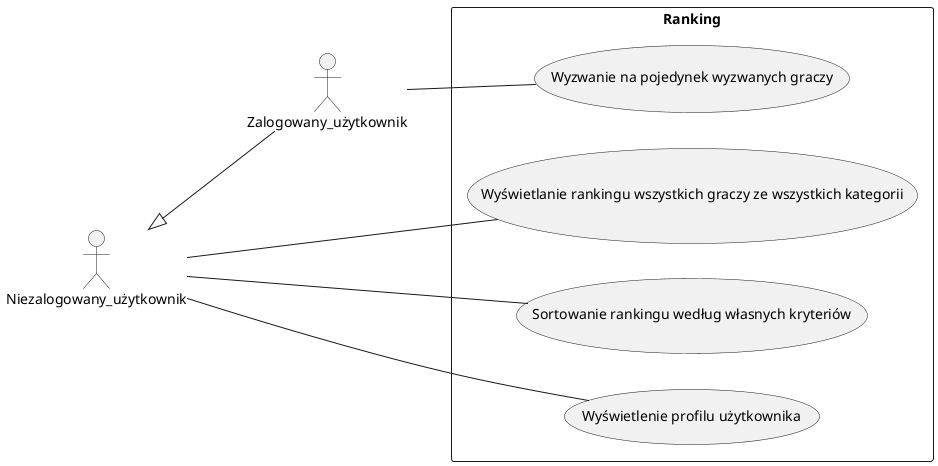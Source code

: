 ' Wyświetlanie rankingu wszystkich graczy ze wszystkich kategorii
' Sortowanie rankingu według własnych kryteriów
' Wyzwanie na pojedynek wybranych graczy
' Wyświetlenie profilu użytkownika

@startuml ranking
left to right direction
actor Zalogowany_użytkownik as loggedUser
actor Niezalogowany_użytkownik as uloggedUser

rectangle Ranking{
    usecase "Wyświetlanie rankingu wszystkich graczy ze wszystkich kategorii" as showRanking
    usecase "Sortowanie rankingu według własnych kryteriów" as sorting
    usecase "Wyzwanie na pojedynek wyzwanych graczy" as playerChoose
    usecase "Wyświetlenie profilu użytkownika" as showProfile
}


loggedUser -- playerChoose
uloggedUser -- showRanking
uloggedUser -- sorting
uloggedUser -- showProfile
uloggedUser <|-- loggedUser

@enduml